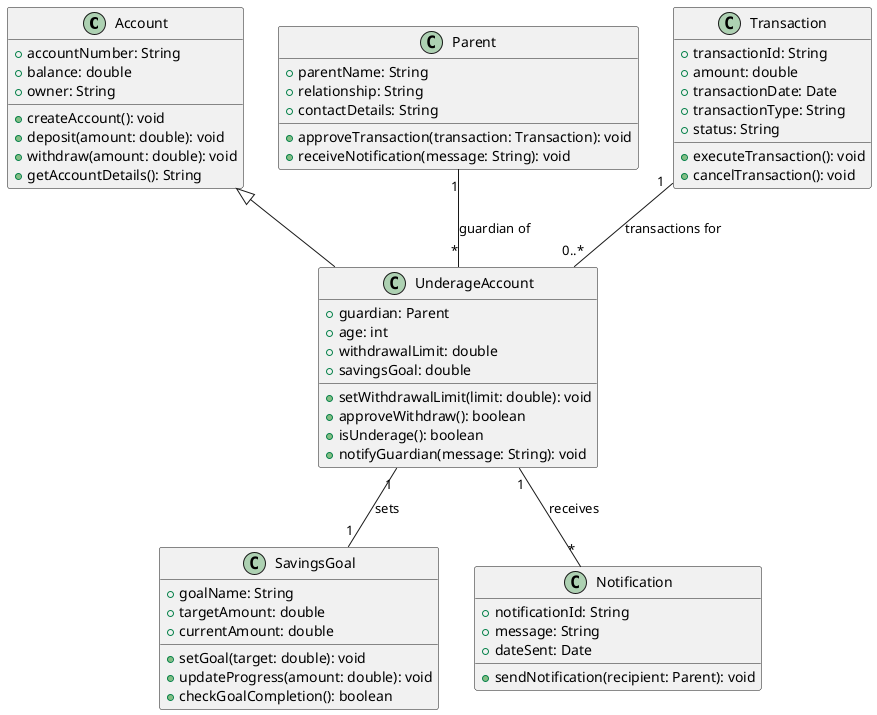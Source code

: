 @startuml
class Account {
    + accountNumber: String
    + balance: double
    + owner: String
    + createAccount(): void
    + deposit(amount: double): void
    + withdraw(amount: double): void
    + getAccountDetails(): String
}

class Parent {
    + parentName: String
    + relationship: String
    + contactDetails: String
    + approveTransaction(transaction: Transaction): void
    + receiveNotification(message: String): void
}

class Transaction {
    + transactionId: String
    + amount: double
    + transactionDate: Date
    + transactionType: String
    + status: String
    + executeTransaction(): void
    + cancelTransaction(): void
}

class UnderageAccount {
    + guardian: Parent
    + age: int
    + withdrawalLimit: double
    + savingsGoal: double
    + setWithdrawalLimit(limit: double): void
    + approveWithdraw(): boolean
    + isUnderage(): boolean
    + notifyGuardian(message: String): void
}

class SavingsGoal {
    + goalName: String
    + targetAmount: double
    + currentAmount: double
    + setGoal(target: double): void
    + updateProgress(amount: double): void
    + checkGoalCompletion(): boolean
}

class Notification {
    + notificationId: String
    + message: String
    + dateSent: Date
    + sendNotification(recipient: Parent): void
}

Account <|-- UnderageAccount
Parent "1" -- "*" UnderageAccount : "guardian of"
Transaction "1" -- "0..*" UnderageAccount : "transactions for"
UnderageAccount "1" -- "1" SavingsGoal : "sets"
UnderageAccount "1" -- "*" Notification : "receives"
@enduml